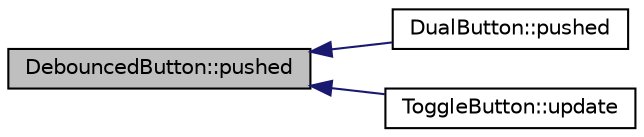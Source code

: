 digraph "DebouncedButton::pushed"
{
  edge [fontname="Helvetica",fontsize="10",labelfontname="Helvetica",labelfontsize="10"];
  node [fontname="Helvetica",fontsize="10",shape=record];
  rankdir="LR";
  Node20 [label="DebouncedButton::pushed",height=0.2,width=0.4,color="black", fillcolor="grey75", style="filled", fontcolor="black"];
  Node20 -> Node21 [dir="back",color="midnightblue",fontsize="10",style="solid",fontname="Helvetica"];
  Node21 [label="DualButton::pushed",height=0.2,width=0.4,color="black", fillcolor="white", style="filled",URL="$classDualButton.html#a0bda2ad5839807cd65f2f8c33e5320cb"];
  Node20 -> Node22 [dir="back",color="midnightblue",fontsize="10",style="solid",fontname="Helvetica"];
  Node22 [label="ToggleButton::update",height=0.2,width=0.4,color="black", fillcolor="white", style="filled",URL="$classToggleButton.html#ab8a6fdad6e76b0d9466e55bbefd3bc46"];
}
